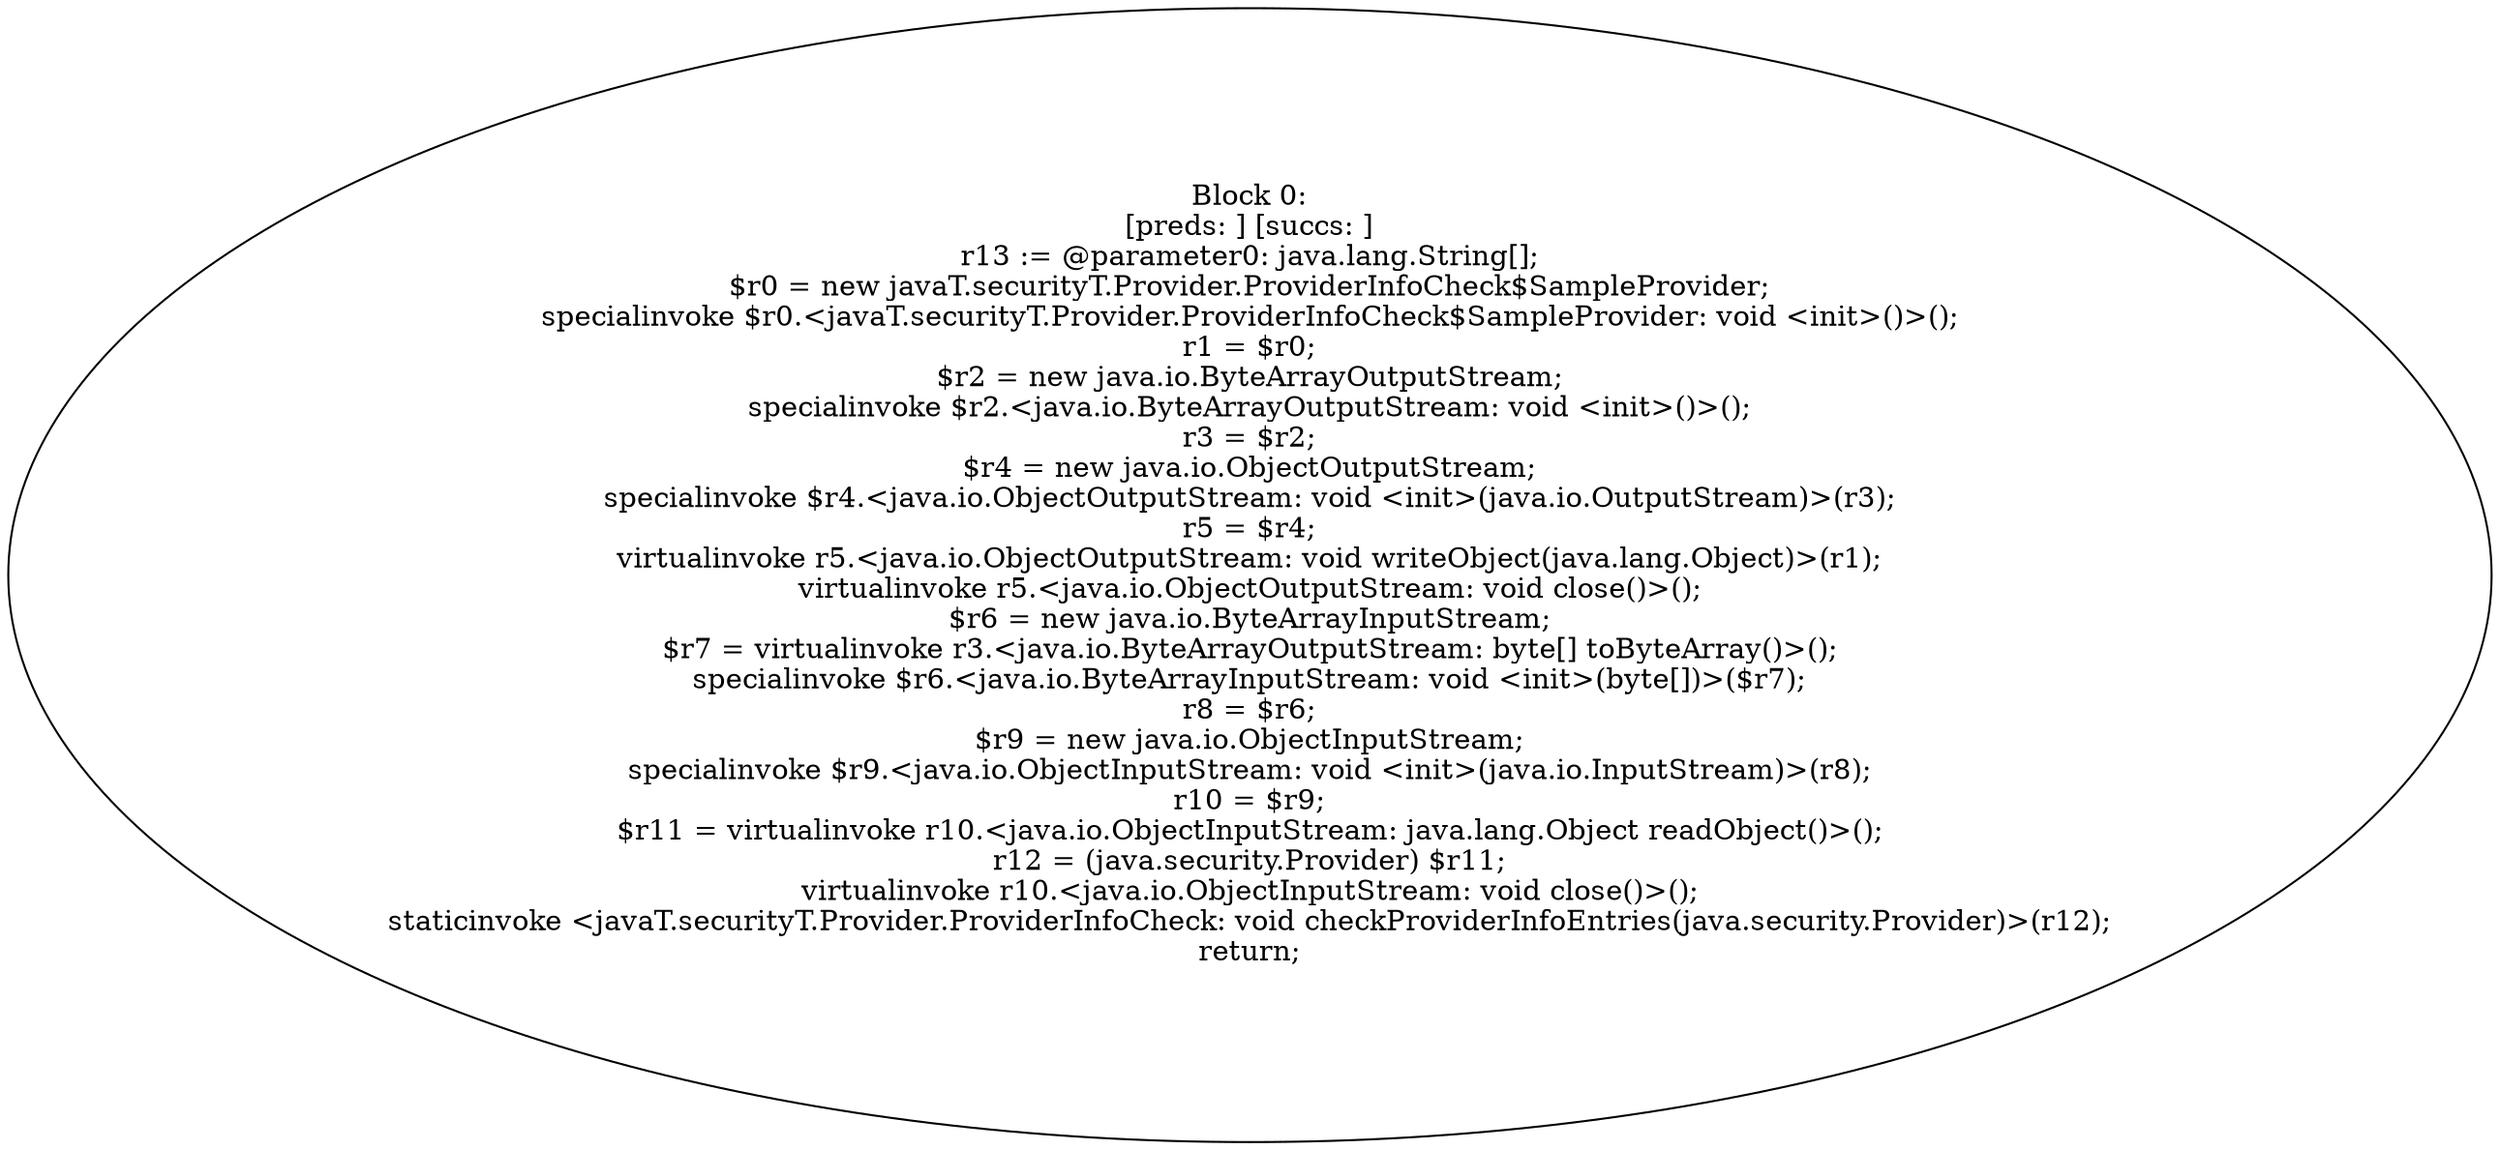 digraph "unitGraph" {
    "Block 0:
[preds: ] [succs: ]
r13 := @parameter0: java.lang.String[];
$r0 = new javaT.securityT.Provider.ProviderInfoCheck$SampleProvider;
specialinvoke $r0.<javaT.securityT.Provider.ProviderInfoCheck$SampleProvider: void <init>()>();
r1 = $r0;
$r2 = new java.io.ByteArrayOutputStream;
specialinvoke $r2.<java.io.ByteArrayOutputStream: void <init>()>();
r3 = $r2;
$r4 = new java.io.ObjectOutputStream;
specialinvoke $r4.<java.io.ObjectOutputStream: void <init>(java.io.OutputStream)>(r3);
r5 = $r4;
virtualinvoke r5.<java.io.ObjectOutputStream: void writeObject(java.lang.Object)>(r1);
virtualinvoke r5.<java.io.ObjectOutputStream: void close()>();
$r6 = new java.io.ByteArrayInputStream;
$r7 = virtualinvoke r3.<java.io.ByteArrayOutputStream: byte[] toByteArray()>();
specialinvoke $r6.<java.io.ByteArrayInputStream: void <init>(byte[])>($r7);
r8 = $r6;
$r9 = new java.io.ObjectInputStream;
specialinvoke $r9.<java.io.ObjectInputStream: void <init>(java.io.InputStream)>(r8);
r10 = $r9;
$r11 = virtualinvoke r10.<java.io.ObjectInputStream: java.lang.Object readObject()>();
r12 = (java.security.Provider) $r11;
virtualinvoke r10.<java.io.ObjectInputStream: void close()>();
staticinvoke <javaT.securityT.Provider.ProviderInfoCheck: void checkProviderInfoEntries(java.security.Provider)>(r12);
return;
"
}

